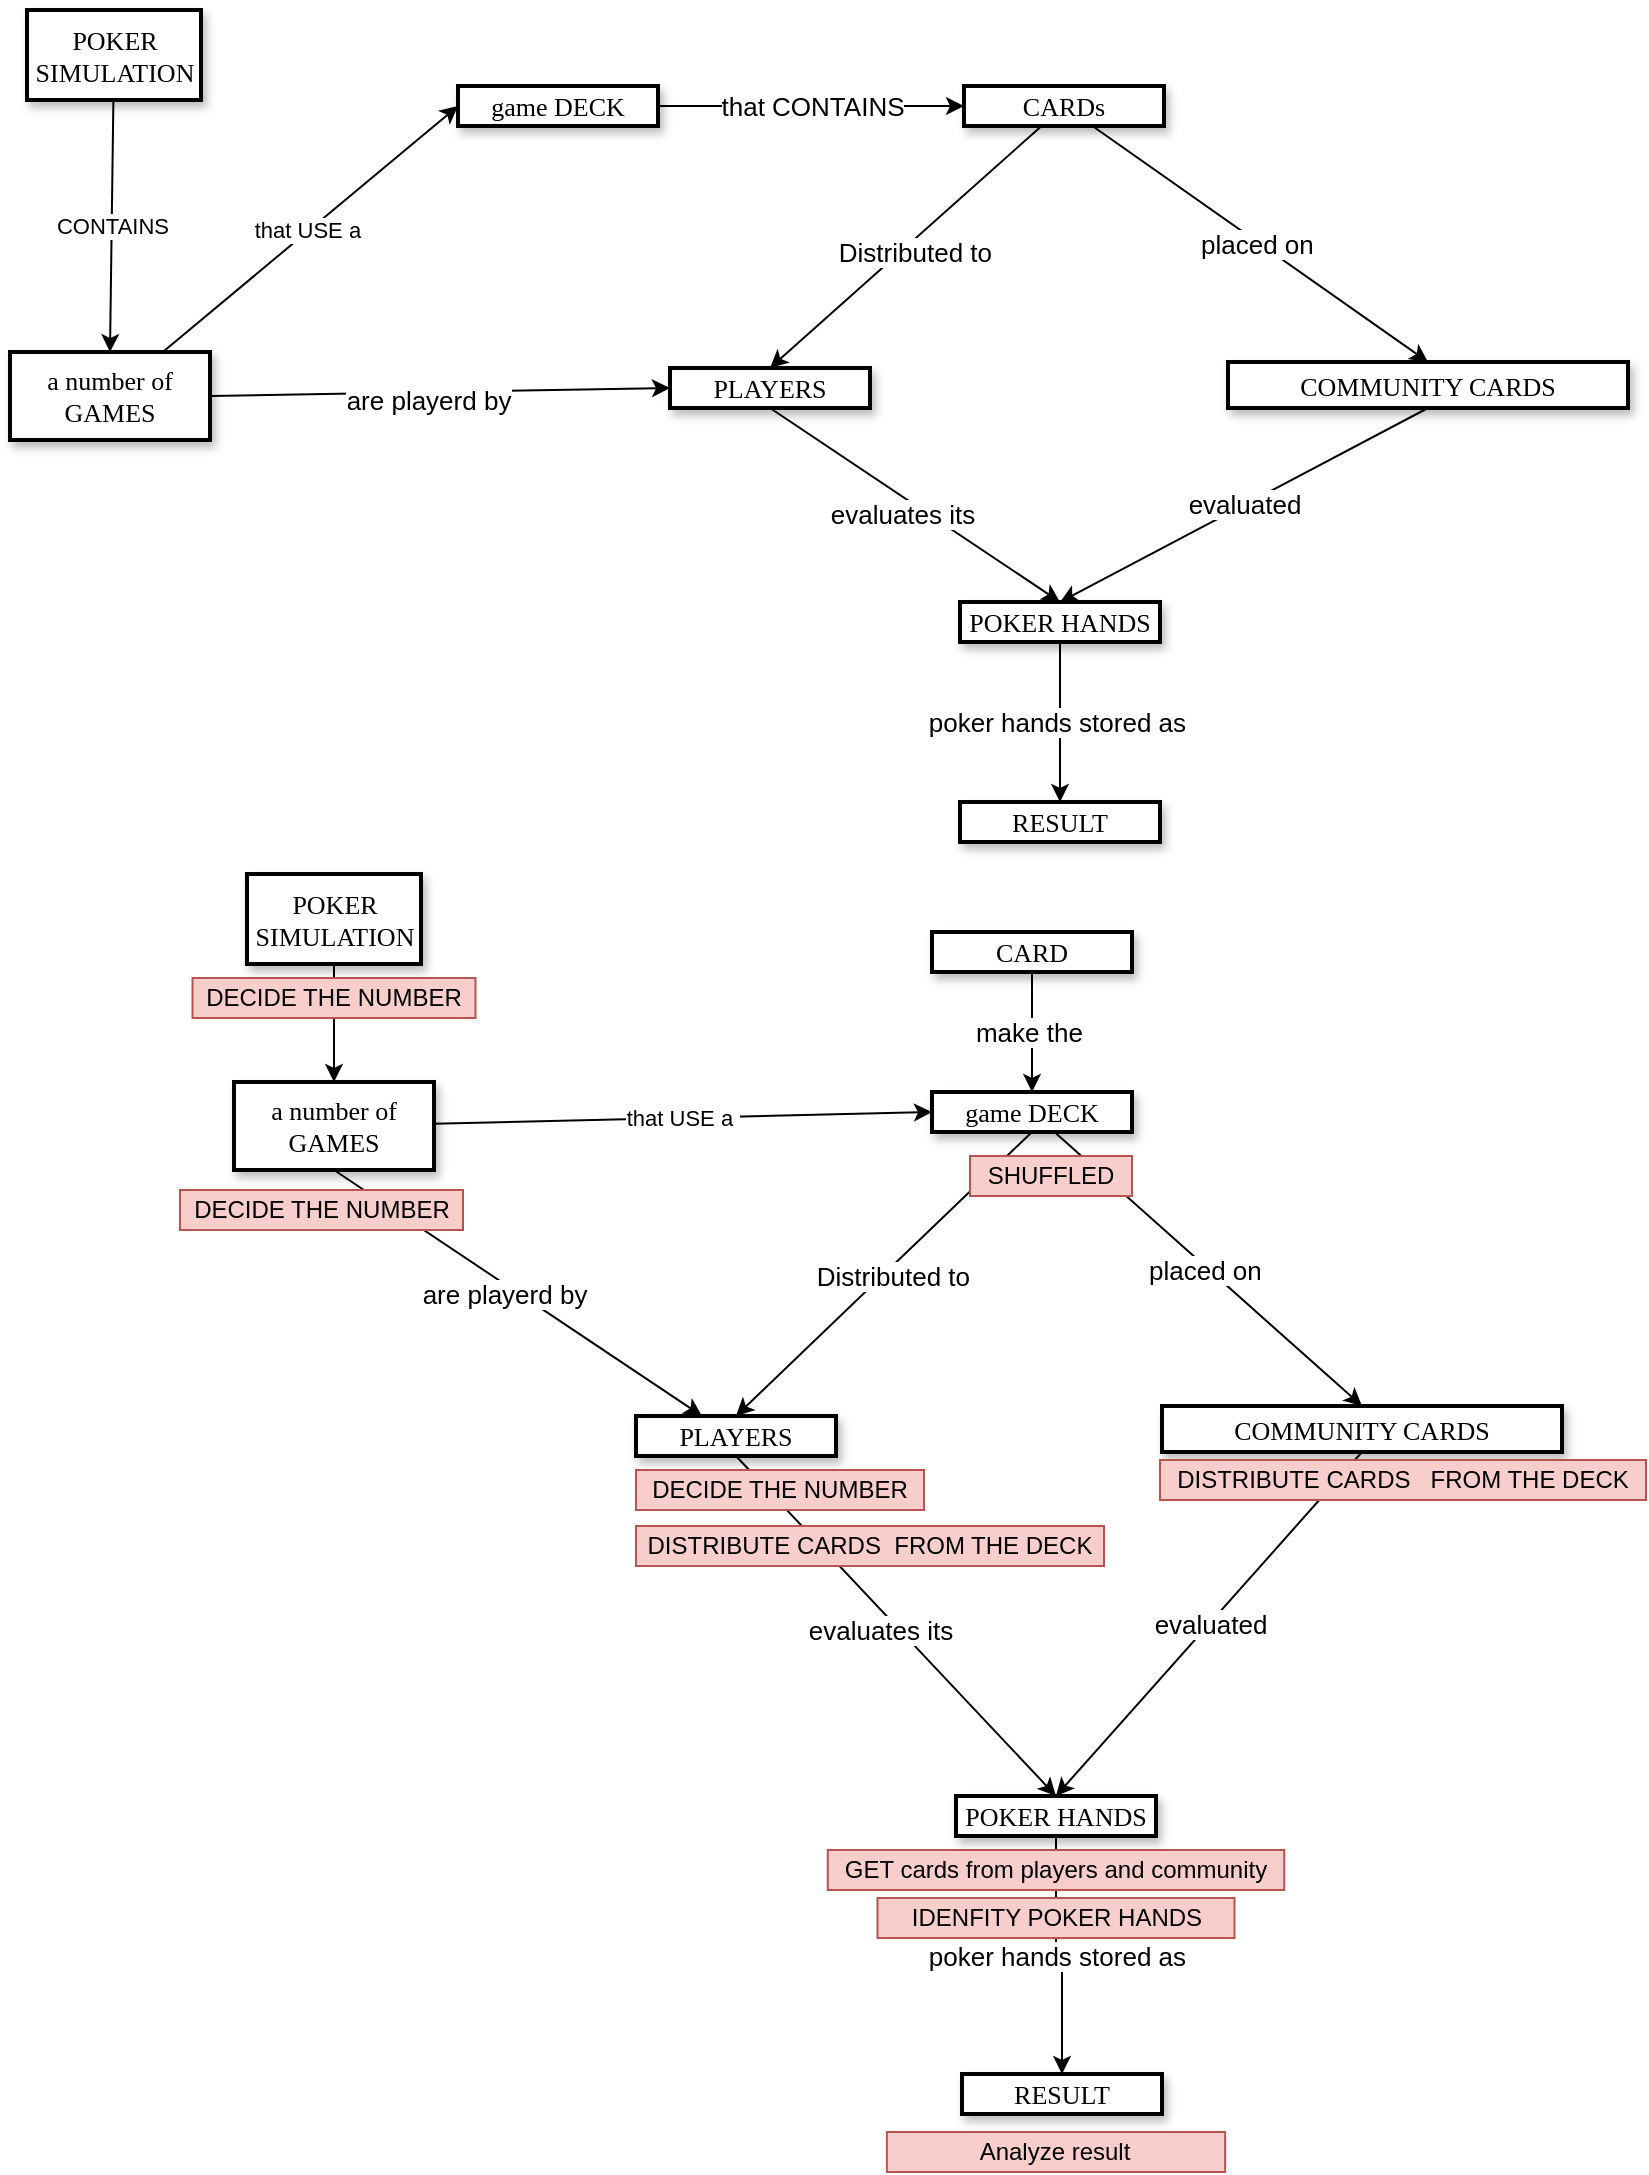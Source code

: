 <mxfile version="21.6.8" type="device" pages="2">
  <diagram name="Conceptual model" id="ad52d381-51e7-2e0d-a935-2d0ddd2fd229">
    <mxGraphModel dx="1533" dy="822" grid="0" gridSize="11" guides="1" tooltips="1" connect="1" arrows="1" fold="1" page="1" pageScale="1" pageWidth="1100" pageHeight="850" background="none" math="0" shadow="0">
      <root>
        <mxCell id="0" />
        <mxCell id="1" parent="0" />
        <mxCell id="utuKqwW4H-j0WVnQMO2c-35" style="rounded=0;orthogonalLoop=1;jettySize=auto;html=1;entryX=0.5;entryY=0;entryDx=0;entryDy=0;fontSize=13;" parent="1" source="2c924340bb9dbf6c-1" target="2c924340bb9dbf6c-8" edge="1">
          <mxGeometry relative="1" as="geometry">
            <mxPoint x="543" y="415" as="targetPoint" />
          </mxGeometry>
        </mxCell>
        <mxCell id="utuKqwW4H-j0WVnQMO2c-46" value="Distributed to&amp;nbsp;" style="edgeLabel;html=1;align=center;verticalAlign=middle;resizable=0;points=[];fontSize=13;" parent="utuKqwW4H-j0WVnQMO2c-35" vertex="1" connectable="0">
          <mxGeometry x="-0.033" y="5" relative="1" as="geometry">
            <mxPoint as="offset" />
          </mxGeometry>
        </mxCell>
        <mxCell id="utuKqwW4H-j0WVnQMO2c-36" value="placed on&amp;nbsp;" style="rounded=0;orthogonalLoop=1;jettySize=auto;html=1;entryX=0.5;entryY=0;entryDx=0;entryDy=0;fontSize=13;" parent="1" source="2c924340bb9dbf6c-1" target="2c924340bb9dbf6c-10" edge="1">
          <mxGeometry relative="1" as="geometry">
            <mxPoint x="815" y="395" as="targetPoint" />
          </mxGeometry>
        </mxCell>
        <mxCell id="2c924340bb9dbf6c-1" value="&lt;span style=&quot;font-size: 13px;&quot;&gt;CARDs&lt;/span&gt;" style="whiteSpace=wrap;html=1;rounded=1;shadow=1;comic=0;labelBackgroundColor=none;strokeWidth=2;fontFamily=Verdana;fontSize=13;align=center;arcSize=0;glass=0;" parent="1" vertex="1">
          <mxGeometry x="649" y="287" width="100" height="20" as="geometry" />
        </mxCell>
        <mxCell id="2c924340bb9dbf6c-8" value="&lt;span style=&quot;font-size: 13px;&quot;&gt;PLAYERS&lt;/span&gt;" style="whiteSpace=wrap;html=1;rounded=1;shadow=1;comic=0;labelBackgroundColor=none;strokeWidth=2;fontFamily=Verdana;fontSize=13;align=center;arcSize=0;glass=0;" parent="1" vertex="1">
          <mxGeometry x="502" y="428" width="100" height="20" as="geometry" />
        </mxCell>
        <mxCell id="utuKqwW4H-j0WVnQMO2c-42" value="evaluated" style="edgeStyle=none;rounded=0;orthogonalLoop=1;jettySize=auto;html=1;exitX=0.5;exitY=1;exitDx=0;exitDy=0;entryX=0.5;entryY=0;entryDx=0;entryDy=0;fontSize=13;" parent="1" source="2c924340bb9dbf6c-10" target="2c924340bb9dbf6c-55" edge="1">
          <mxGeometry relative="1" as="geometry" />
        </mxCell>
        <mxCell id="2c924340bb9dbf6c-10" value="&lt;span style=&quot;font-size: 13px;&quot;&gt;COMMUNITY CARDS&lt;/span&gt;" style="whiteSpace=wrap;html=1;rounded=1;shadow=1;comic=0;labelBackgroundColor=none;strokeWidth=2;fontFamily=Verdana;fontSize=13;align=center;arcSize=0;glass=0;" parent="1" vertex="1">
          <mxGeometry x="781" y="425" width="200" height="23" as="geometry" />
        </mxCell>
        <mxCell id="utuKqwW4H-j0WVnQMO2c-39" value="poker hands stored as&amp;nbsp;" style="edgeStyle=orthogonalEdgeStyle;rounded=0;orthogonalLoop=1;jettySize=auto;html=1;entryX=0.5;entryY=0;entryDx=0;entryDy=0;fontSize=13;" parent="1" source="2c924340bb9dbf6c-55" target="utuKqwW4H-j0WVnQMO2c-1" edge="1">
          <mxGeometry relative="1" as="geometry" />
        </mxCell>
        <mxCell id="2c924340bb9dbf6c-55" value="POKER HANDS" style="whiteSpace=wrap;html=1;rounded=1;shadow=1;comic=0;labelBackgroundColor=none;strokeWidth=2;fontFamily=Verdana;fontSize=13;align=center;arcSize=0;glass=0;" parent="1" vertex="1">
          <mxGeometry x="647" y="545" width="100" height="20" as="geometry" />
        </mxCell>
        <mxCell id="utuKqwW4H-j0WVnQMO2c-41" value="evaluates its" style="edgeStyle=none;rounded=0;orthogonalLoop=1;jettySize=auto;html=1;exitX=0.5;exitY=1;exitDx=0;exitDy=0;entryX=0.5;entryY=0;entryDx=0;entryDy=0;fontSize=13;" parent="1" source="2c924340bb9dbf6c-8" target="2c924340bb9dbf6c-55" edge="1">
          <mxGeometry x="-0.033" y="-7" relative="1" as="geometry">
            <mxPoint x="546" y="437" as="sourcePoint" />
            <mxPoint as="offset" />
          </mxGeometry>
        </mxCell>
        <mxCell id="utuKqwW4H-j0WVnQMO2c-1" value="&lt;span style=&quot;font-size: 13px;&quot;&gt;RESULT&lt;/span&gt;" style="whiteSpace=wrap;html=1;rounded=1;shadow=1;comic=0;labelBackgroundColor=none;strokeWidth=2;fontFamily=Verdana;fontSize=13;align=center;arcSize=0;glass=0;" parent="1" vertex="1">
          <mxGeometry x="647" y="645" width="100" height="20" as="geometry" />
        </mxCell>
        <mxCell id="utuKqwW4H-j0WVnQMO2c-24" style="rounded=0;orthogonalLoop=1;jettySize=auto;html=1;exitX=1;exitY=0.5;exitDx=0;exitDy=0;entryX=0;entryY=0.5;entryDx=0;entryDy=0;fontSize=13;" parent="1" source="utuKqwW4H-j0WVnQMO2c-57" target="2c924340bb9dbf6c-8" edge="1">
          <mxGeometry relative="1" as="geometry" />
        </mxCell>
        <mxCell id="utuKqwW4H-j0WVnQMO2c-25" value="&lt;font style=&quot;font-size: 13px;&quot;&gt;are playerd by&lt;/font&gt;" style="edgeLabel;html=1;align=center;verticalAlign=middle;resizable=0;points=[];fontSize=13;" parent="utuKqwW4H-j0WVnQMO2c-24" vertex="1" connectable="0">
          <mxGeometry x="-0.056" y="-4" relative="1" as="geometry">
            <mxPoint as="offset" />
          </mxGeometry>
        </mxCell>
        <mxCell id="utuKqwW4H-j0WVnQMO2c-58" value="CONTAINS" style="edgeStyle=none;rounded=0;orthogonalLoop=1;jettySize=auto;html=1;entryX=0.5;entryY=0;entryDx=0;entryDy=0;" parent="1" source="utuKqwW4H-j0WVnQMO2c-10" target="utuKqwW4H-j0WVnQMO2c-57" edge="1">
          <mxGeometry relative="1" as="geometry" />
        </mxCell>
        <mxCell id="utuKqwW4H-j0WVnQMO2c-10" value="POKER SIMULATION" style="whiteSpace=wrap;html=1;rounded=1;shadow=1;comic=0;labelBackgroundColor=none;strokeWidth=2;fontFamily=Verdana;fontSize=13;align=center;arcSize=0;glass=0;" parent="1" vertex="1">
          <mxGeometry x="180.5" y="249" width="87" height="45" as="geometry" />
        </mxCell>
        <mxCell id="utuKqwW4H-j0WVnQMO2c-29" value="that CONTAINS" style="edgeStyle=orthogonalEdgeStyle;rounded=0;orthogonalLoop=1;jettySize=auto;html=1;exitX=1;exitY=0.5;exitDx=0;exitDy=0;fontSize=13;" parent="1" source="utuKqwW4H-j0WVnQMO2c-11" target="2c924340bb9dbf6c-1" edge="1">
          <mxGeometry relative="1" as="geometry" />
        </mxCell>
        <mxCell id="utuKqwW4H-j0WVnQMO2c-11" value="&lt;span style=&quot;font-size: 13px;&quot;&gt;game DECK&lt;/span&gt;" style="whiteSpace=wrap;html=1;rounded=1;shadow=1;comic=0;labelBackgroundColor=none;strokeWidth=2;fontFamily=Verdana;fontSize=13;align=center;arcSize=0;glass=0;" parent="1" vertex="1">
          <mxGeometry x="396" y="287" width="100" height="20" as="geometry" />
        </mxCell>
        <mxCell id="utuKqwW4H-j0WVnQMO2c-30" style="edgeStyle=orthogonalEdgeStyle;rounded=0;orthogonalLoop=1;jettySize=auto;html=1;exitX=0.5;exitY=1;exitDx=0;exitDy=0;fontSize=13;" parent="1" source="2c924340bb9dbf6c-1" target="2c924340bb9dbf6c-1" edge="1">
          <mxGeometry relative="1" as="geometry" />
        </mxCell>
        <mxCell id="utuKqwW4H-j0WVnQMO2c-43" style="edgeStyle=none;rounded=0;orthogonalLoop=1;jettySize=auto;html=1;exitX=0.25;exitY=1;exitDx=0;exitDy=0;" parent="1" source="2c924340bb9dbf6c-55" target="2c924340bb9dbf6c-55" edge="1">
          <mxGeometry relative="1" as="geometry" />
        </mxCell>
        <mxCell id="utuKqwW4H-j0WVnQMO2c-59" value="that USE a&amp;nbsp;" style="edgeStyle=none;rounded=0;orthogonalLoop=1;jettySize=auto;html=1;entryX=0;entryY=0.5;entryDx=0;entryDy=0;" parent="1" source="utuKqwW4H-j0WVnQMO2c-57" target="utuKqwW4H-j0WVnQMO2c-11" edge="1">
          <mxGeometry relative="1" as="geometry" />
        </mxCell>
        <mxCell id="utuKqwW4H-j0WVnQMO2c-57" value="&lt;span style=&quot;font-size: 13px;&quot;&gt;a number of GAMES&lt;/span&gt;" style="whiteSpace=wrap;html=1;rounded=1;shadow=1;comic=0;labelBackgroundColor=none;strokeWidth=2;fontFamily=Verdana;fontSize=13;align=center;arcSize=0;glass=0;" parent="1" vertex="1">
          <mxGeometry x="172" y="420" width="100" height="44" as="geometry" />
        </mxCell>
        <mxCell id="utuKqwW4H-j0WVnQMO2c-61" style="rounded=0;orthogonalLoop=1;jettySize=auto;html=1;entryX=0.5;entryY=0;entryDx=0;entryDy=0;fontSize=13;exitX=0.5;exitY=1;exitDx=0;exitDy=0;" parent="1" source="utuKqwW4H-j0WVnQMO2c-77" target="utuKqwW4H-j0WVnQMO2c-65" edge="1">
          <mxGeometry relative="1" as="geometry">
            <mxPoint x="510" y="937" as="targetPoint" />
            <mxPoint x="656.15" y="829" as="sourcePoint" />
          </mxGeometry>
        </mxCell>
        <mxCell id="utuKqwW4H-j0WVnQMO2c-62" value="Distributed to&amp;nbsp;" style="edgeLabel;html=1;align=center;verticalAlign=middle;resizable=0;points=[];fontSize=13;" parent="utuKqwW4H-j0WVnQMO2c-61" vertex="1" connectable="0">
          <mxGeometry x="-0.033" y="5" relative="1" as="geometry">
            <mxPoint as="offset" />
          </mxGeometry>
        </mxCell>
        <mxCell id="utuKqwW4H-j0WVnQMO2c-63" value="placed on&amp;nbsp;" style="rounded=0;orthogonalLoop=1;jettySize=auto;html=1;entryX=0.5;entryY=0;entryDx=0;entryDy=0;fontSize=13;" parent="1" source="utuKqwW4H-j0WVnQMO2c-77" target="utuKqwW4H-j0WVnQMO2c-67" edge="1">
          <mxGeometry relative="1" as="geometry">
            <mxPoint x="782" y="917" as="targetPoint" />
            <mxPoint x="680.219" y="829" as="sourcePoint" />
          </mxGeometry>
        </mxCell>
        <mxCell id="utuKqwW4H-j0WVnQMO2c-65" value="&lt;span style=&quot;font-size: 13px;&quot;&gt;PLAYERS&lt;/span&gt;" style="whiteSpace=wrap;html=1;rounded=1;shadow=1;comic=0;labelBackgroundColor=none;strokeWidth=2;fontFamily=Verdana;fontSize=13;align=center;arcSize=0;glass=0;" parent="1" vertex="1">
          <mxGeometry x="485" y="952" width="100" height="20" as="geometry" />
        </mxCell>
        <mxCell id="utuKqwW4H-j0WVnQMO2c-66" value="evaluated" style="edgeStyle=none;rounded=0;orthogonalLoop=1;jettySize=auto;html=1;exitX=0.5;exitY=1;exitDx=0;exitDy=0;entryX=0.5;entryY=0;entryDx=0;entryDy=0;fontSize=13;" parent="1" source="utuKqwW4H-j0WVnQMO2c-67" target="utuKqwW4H-j0WVnQMO2c-69" edge="1">
          <mxGeometry relative="1" as="geometry" />
        </mxCell>
        <mxCell id="utuKqwW4H-j0WVnQMO2c-67" value="&lt;span style=&quot;font-size: 13px;&quot;&gt;COMMUNITY CARDS&lt;/span&gt;" style="whiteSpace=wrap;html=1;rounded=1;shadow=1;comic=0;labelBackgroundColor=none;strokeWidth=2;fontFamily=Verdana;fontSize=13;align=center;arcSize=0;glass=0;" parent="1" vertex="1">
          <mxGeometry x="748" y="947" width="200" height="23" as="geometry" />
        </mxCell>
        <mxCell id="utuKqwW4H-j0WVnQMO2c-68" value="poker hands stored as&amp;nbsp;" style="edgeStyle=orthogonalEdgeStyle;rounded=0;orthogonalLoop=1;jettySize=auto;html=1;entryX=0.5;entryY=0;entryDx=0;entryDy=0;fontSize=13;" parent="1" source="utuKqwW4H-j0WVnQMO2c-69" target="utuKqwW4H-j0WVnQMO2c-71" edge="1">
          <mxGeometry relative="1" as="geometry" />
        </mxCell>
        <mxCell id="utuKqwW4H-j0WVnQMO2c-69" value="POKER HANDS" style="whiteSpace=wrap;html=1;rounded=1;shadow=1;comic=0;labelBackgroundColor=none;strokeWidth=2;fontFamily=Verdana;fontSize=13;align=center;arcSize=0;glass=0;" parent="1" vertex="1">
          <mxGeometry x="645" y="1142" width="100" height="20" as="geometry" />
        </mxCell>
        <mxCell id="utuKqwW4H-j0WVnQMO2c-70" value="evaluates its" style="edgeStyle=none;rounded=0;orthogonalLoop=1;jettySize=auto;html=1;exitX=0.5;exitY=1;exitDx=0;exitDy=0;entryX=0.5;entryY=0;entryDx=0;entryDy=0;fontSize=13;" parent="1" source="utuKqwW4H-j0WVnQMO2c-65" target="utuKqwW4H-j0WVnQMO2c-69" edge="1">
          <mxGeometry x="-0.033" y="-7" relative="1" as="geometry">
            <mxPoint x="513" y="959" as="sourcePoint" />
            <mxPoint as="offset" />
          </mxGeometry>
        </mxCell>
        <mxCell id="utuKqwW4H-j0WVnQMO2c-71" value="&lt;span style=&quot;font-size: 13px;&quot;&gt;RESULT&lt;/span&gt;" style="whiteSpace=wrap;html=1;rounded=1;shadow=1;comic=0;labelBackgroundColor=none;strokeWidth=2;fontFamily=Verdana;fontSize=13;align=center;arcSize=0;glass=0;" parent="1" vertex="1">
          <mxGeometry x="648" y="1281" width="100" height="20" as="geometry" />
        </mxCell>
        <mxCell id="utuKqwW4H-j0WVnQMO2c-72" style="rounded=0;orthogonalLoop=1;jettySize=auto;html=1;exitX=0.5;exitY=1;exitDx=0;exitDy=0;entryX=0.33;entryY=0;entryDx=0;entryDy=0;fontSize=13;entryPerimeter=0;" parent="1" source="utuKqwW4H-j0WVnQMO2c-81" target="utuKqwW4H-j0WVnQMO2c-65" edge="1">
          <mxGeometry relative="1" as="geometry" />
        </mxCell>
        <mxCell id="utuKqwW4H-j0WVnQMO2c-73" value="&lt;font style=&quot;font-size: 13px;&quot;&gt;are playerd by&lt;/font&gt;" style="edgeLabel;html=1;align=center;verticalAlign=middle;resizable=0;points=[];fontSize=13;" parent="utuKqwW4H-j0WVnQMO2c-72" vertex="1" connectable="0">
          <mxGeometry x="-0.056" y="-4" relative="1" as="geometry">
            <mxPoint as="offset" />
          </mxGeometry>
        </mxCell>
        <mxCell id="utuKqwW4H-j0WVnQMO2c-82" style="edgeStyle=none;rounded=0;orthogonalLoop=1;jettySize=auto;html=1;entryX=0.5;entryY=0;entryDx=0;entryDy=0;" parent="1" source="utuKqwW4H-j0WVnQMO2c-75" target="utuKqwW4H-j0WVnQMO2c-81" edge="1">
          <mxGeometry relative="1" as="geometry" />
        </mxCell>
        <mxCell id="utuKqwW4H-j0WVnQMO2c-75" value="POKER SIMULATION" style="whiteSpace=wrap;html=1;rounded=1;shadow=1;comic=0;labelBackgroundColor=none;strokeWidth=2;fontFamily=Verdana;fontSize=13;align=center;arcSize=0;glass=0;" parent="1" vertex="1">
          <mxGeometry x="290.5" y="681" width="87" height="45" as="geometry" />
        </mxCell>
        <mxCell id="utuKqwW4H-j0WVnQMO2c-77" value="&lt;span style=&quot;font-size: 13px;&quot;&gt;game DECK&lt;/span&gt;" style="whiteSpace=wrap;html=1;rounded=1;shadow=1;comic=0;labelBackgroundColor=none;strokeWidth=2;fontFamily=Verdana;fontSize=13;align=center;arcSize=0;glass=0;" parent="1" vertex="1">
          <mxGeometry x="633" y="790" width="100" height="20" as="geometry" />
        </mxCell>
        <mxCell id="utuKqwW4H-j0WVnQMO2c-78" style="edgeStyle=orthogonalEdgeStyle;rounded=0;orthogonalLoop=1;jettySize=auto;html=1;exitX=0.5;exitY=1;exitDx=0;exitDy=0;fontSize=13;" parent="1" edge="1">
          <mxGeometry relative="1" as="geometry">
            <mxPoint x="666" y="829" as="sourcePoint" />
            <mxPoint x="666" y="829" as="targetPoint" />
          </mxGeometry>
        </mxCell>
        <mxCell id="utuKqwW4H-j0WVnQMO2c-79" style="edgeStyle=none;rounded=0;orthogonalLoop=1;jettySize=auto;html=1;exitX=0.25;exitY=1;exitDx=0;exitDy=0;" parent="1" source="utuKqwW4H-j0WVnQMO2c-69" target="utuKqwW4H-j0WVnQMO2c-69" edge="1">
          <mxGeometry relative="1" as="geometry" />
        </mxCell>
        <mxCell id="utuKqwW4H-j0WVnQMO2c-80" value="that USE a&amp;nbsp;" style="edgeStyle=none;rounded=0;orthogonalLoop=1;jettySize=auto;html=1;entryX=0;entryY=0.5;entryDx=0;entryDy=0;" parent="1" source="utuKqwW4H-j0WVnQMO2c-81" target="utuKqwW4H-j0WVnQMO2c-77" edge="1">
          <mxGeometry relative="1" as="geometry" />
        </mxCell>
        <mxCell id="utuKqwW4H-j0WVnQMO2c-81" value="&lt;span style=&quot;font-size: 13px;&quot;&gt;a number of GAMES&lt;/span&gt;" style="whiteSpace=wrap;html=1;rounded=1;shadow=1;comic=0;labelBackgroundColor=none;strokeWidth=2;fontFamily=Verdana;fontSize=13;align=center;arcSize=0;glass=0;" parent="1" vertex="1">
          <mxGeometry x="284" y="785" width="100" height="44" as="geometry" />
        </mxCell>
        <mxCell id="g-aZOGDnZNbNtq6MFTvY-3" value="SHUFFLED" style="text;strokeColor=#b85450;align=center;fillColor=#f8cecc;html=1;verticalAlign=middle;whiteSpace=wrap;rounded=0;" parent="1" vertex="1">
          <mxGeometry x="652" y="822" width="81" height="20" as="geometry" />
        </mxCell>
        <mxCell id="g-aZOGDnZNbNtq6MFTvY-4" value="DECIDE THE NUMBER" style="text;strokeColor=#b85450;align=center;fillColor=#f8cecc;html=1;verticalAlign=middle;whiteSpace=wrap;rounded=0;" parent="1" vertex="1">
          <mxGeometry x="257" y="839" width="141.5" height="20" as="geometry" />
        </mxCell>
        <mxCell id="g-aZOGDnZNbNtq6MFTvY-5" value="DECIDE THE NUMBER" style="text;strokeColor=#b85450;align=center;fillColor=#f8cecc;html=1;verticalAlign=middle;whiteSpace=wrap;rounded=0;" parent="1" vertex="1">
          <mxGeometry x="485" y="979" width="144" height="20" as="geometry" />
        </mxCell>
        <mxCell id="g-aZOGDnZNbNtq6MFTvY-7" value="DISTRIBUTE CARDS&amp;nbsp; &amp;nbsp;FROM THE DECK" style="text;strokeColor=#b85450;align=center;fillColor=#f8cecc;html=1;verticalAlign=middle;whiteSpace=wrap;rounded=0;" parent="1" vertex="1">
          <mxGeometry x="747" y="974" width="243" height="20" as="geometry" />
        </mxCell>
        <mxCell id="g-aZOGDnZNbNtq6MFTvY-8" value="DISTRIBUTE CARDS&amp;nbsp; FROM THE DECK" style="text;strokeColor=#b85450;align=center;fillColor=#f8cecc;html=1;verticalAlign=middle;whiteSpace=wrap;rounded=0;" parent="1" vertex="1">
          <mxGeometry x="485" y="1007" width="234" height="20" as="geometry" />
        </mxCell>
        <mxCell id="g-aZOGDnZNbNtq6MFTvY-10" value="GET cards from players and community" style="text;strokeColor=#b85450;align=center;fillColor=#f8cecc;html=1;verticalAlign=middle;whiteSpace=wrap;rounded=0;" parent="1" vertex="1">
          <mxGeometry x="580.88" y="1169" width="228.25" height="20" as="geometry" />
        </mxCell>
        <mxCell id="A00mt_61kND51TzCP8I4-1" value="DECIDE THE NUMBER" style="text;strokeColor=#b85450;align=center;fillColor=#f8cecc;html=1;verticalAlign=middle;whiteSpace=wrap;rounded=0;" parent="1" vertex="1">
          <mxGeometry x="263.25" y="733" width="141.5" height="20" as="geometry" />
        </mxCell>
        <mxCell id="A00mt_61kND51TzCP8I4-2" value="IDENFITY POKER HANDS" style="text;strokeColor=#b85450;align=center;fillColor=#f8cecc;html=1;verticalAlign=middle;whiteSpace=wrap;rounded=0;" parent="1" vertex="1">
          <mxGeometry x="605.75" y="1193" width="178.5" height="20" as="geometry" />
        </mxCell>
        <mxCell id="A00mt_61kND51TzCP8I4-3" value="Analyze result" style="text;strokeColor=#b85450;align=center;fillColor=#f8cecc;html=1;verticalAlign=middle;whiteSpace=wrap;rounded=0;" parent="1" vertex="1">
          <mxGeometry x="610.44" y="1310" width="169.13" height="20" as="geometry" />
        </mxCell>
        <mxCell id="ckh5vBKRTqWVmIuhqNCd-2" value="make the&amp;nbsp;" style="edgeStyle=none;rounded=0;orthogonalLoop=1;jettySize=auto;html=1;entryX=0.5;entryY=0;entryDx=0;entryDy=0;fontSize=13;" parent="1" source="ckh5vBKRTqWVmIuhqNCd-1" target="utuKqwW4H-j0WVnQMO2c-77" edge="1">
          <mxGeometry relative="1" as="geometry" />
        </mxCell>
        <mxCell id="ckh5vBKRTqWVmIuhqNCd-1" value="CARD" style="whiteSpace=wrap;html=1;rounded=1;shadow=1;comic=0;labelBackgroundColor=none;strokeWidth=2;fontFamily=Verdana;fontSize=13;align=center;arcSize=0;glass=0;" parent="1" vertex="1">
          <mxGeometry x="633" y="710" width="100" height="20" as="geometry" />
        </mxCell>
      </root>
    </mxGraphModel>
  </diagram>
  <diagram id="52hFtlGzverznlN2hFXt" name="Class diagram">
    <mxGraphModel dx="1278" dy="685" grid="0" gridSize="11" guides="1" tooltips="1" connect="1" arrows="1" fold="1" page="1" pageScale="1" pageWidth="850" pageHeight="1100" math="0" shadow="0">
      <root>
        <mxCell id="0" />
        <mxCell id="1" parent="0" />
        <mxCell id="FOBzAjmEPrBH2Fr1Uo05-5" value="pokerSimulation" style="swimlane;fontStyle=1;align=center;verticalAlign=top;childLayout=stackLayout;horizontal=1;startSize=26;horizontalStack=0;resizeParent=1;resizeParentMax=0;resizeLast=0;collapsible=1;marginBottom=0;whiteSpace=wrap;html=1;" parent="1" vertex="1">
          <mxGeometry x="41" y="37" width="236" height="156" as="geometry" />
        </mxCell>
        <mxCell id="FOBzAjmEPrBH2Fr1Uo05-6" value="- numberOfSimulations:&lt;font color=&quot;#007fff&quot;&gt; integer&lt;/font&gt;" style="text;align=left;verticalAlign=top;spacingLeft=4;spacingRight=4;overflow=hidden;rotatable=0;points=[[0,0.5],[1,0.5]];portConstraint=eastwest;whiteSpace=wrap;html=1;strokeColor=#FF3333;" parent="FOBzAjmEPrBH2Fr1Uo05-5" vertex="1">
          <mxGeometry y="26" width="236" height="48" as="geometry" />
        </mxCell>
        <mxCell id="FOBzAjmEPrBH2Fr1Uo05-7" value="" style="line;strokeWidth=1;fillColor=none;align=left;verticalAlign=middle;spacingTop=-1;spacingLeft=3;spacingRight=3;rotatable=0;labelPosition=right;points=[];portConstraint=eastwest;strokeColor=inherit;" parent="FOBzAjmEPrBH2Fr1Uo05-5" vertex="1">
          <mxGeometry y="74" width="236" height="8" as="geometry" />
        </mxCell>
        <mxCell id="FOBzAjmEPrBH2Fr1Uo05-8" value="+ getNumberOfSimulations():&amp;nbsp;&lt;font style=&quot;border-color: var(--border-color);&quot;&gt;&lt;font color=&quot;#007fff&quot;&gt;integer&lt;/font&gt;&lt;br&gt;-&amp;nbsp;setNumberOfSimulations(&lt;font color=&quot;#007fff&quot;&gt;integer&lt;/font&gt;):&lt;/font&gt;&lt;font style=&quot;border-color: var(--border-color);&quot; color=&quot;#007fff&quot;&gt;&amp;nbsp;&lt;font style=&quot;border-color: var(--border-color);&quot; color=&quot;#007fff&quot;&gt;integer&lt;/font&gt;&lt;br&gt;&lt;/font&gt;" style="text;strokeColor=none;fillColor=none;align=left;verticalAlign=top;spacingLeft=4;spacingRight=4;overflow=hidden;rotatable=0;points=[[0,0.5],[1,0.5]];portConstraint=eastwest;whiteSpace=wrap;html=1;" parent="FOBzAjmEPrBH2Fr1Uo05-5" vertex="1">
          <mxGeometry y="82" width="236" height="74" as="geometry" />
        </mxCell>
        <mxCell id="sqhkwzgt_UCj7_LS0Ei3-1" value="pokerGame" style="swimlane;fontStyle=1;align=center;verticalAlign=top;childLayout=stackLayout;horizontal=1;startSize=26;horizontalStack=0;resizeParent=1;resizeParentMax=0;resizeLast=0;collapsible=1;marginBottom=0;whiteSpace=wrap;html=1;" parent="1" vertex="1">
          <mxGeometry x="292" y="37" width="225" height="191" as="geometry" />
        </mxCell>
        <mxCell id="sqhkwzgt_UCj7_LS0Ei3-2" value="- numberOfGames: &lt;font color=&quot;#007fff&quot;&gt;integer&lt;/font&gt;" style="text;strokeColor=none;fillColor=none;align=left;verticalAlign=top;spacingLeft=4;spacingRight=4;overflow=hidden;rotatable=0;points=[[0,0.5],[1,0.5]];portConstraint=eastwest;whiteSpace=wrap;html=1;" parent="sqhkwzgt_UCj7_LS0Ei3-1" vertex="1">
          <mxGeometry y="26" width="225" height="78" as="geometry" />
        </mxCell>
        <mxCell id="sqhkwzgt_UCj7_LS0Ei3-3" value="" style="line;strokeWidth=1;fillColor=none;align=left;verticalAlign=middle;spacingTop=-1;spacingLeft=3;spacingRight=3;rotatable=0;labelPosition=right;points=[];portConstraint=eastwest;strokeColor=inherit;" parent="sqhkwzgt_UCj7_LS0Ei3-1" vertex="1">
          <mxGeometry y="104" width="225" height="8" as="geometry" />
        </mxCell>
        <mxCell id="sqhkwzgt_UCj7_LS0Ei3-4" value="+ getNumberOfGames(): &lt;font color=&quot;#007fff&quot;&gt;integer&lt;br&gt;&lt;/font&gt;- setNumberOfGames(&lt;font color=&quot;#007fff&quot;&gt;integer&lt;/font&gt;):&amp;nbsp;&lt;font style=&quot;border-color: var(--border-color);&quot; color=&quot;#007fff&quot;&gt;integer&lt;/font&gt;&lt;font color=&quot;#007fff&quot;&gt;&lt;br&gt;&lt;/font&gt;" style="text;strokeColor=none;fillColor=none;align=left;verticalAlign=top;spacingLeft=4;spacingRight=4;overflow=hidden;rotatable=0;points=[[0,0.5],[1,0.5]];portConstraint=eastwest;whiteSpace=wrap;html=1;" parent="sqhkwzgt_UCj7_LS0Ei3-1" vertex="1">
          <mxGeometry y="112" width="225" height="79" as="geometry" />
        </mxCell>
        <mxCell id="vmzZ0coTGEA_nQG-nDAW-1" value="gameDeck" style="swimlane;fontStyle=1;align=center;verticalAlign=top;childLayout=stackLayout;horizontal=1;startSize=26;horizontalStack=0;resizeParent=1;resizeParentMax=0;resizeLast=0;collapsible=1;marginBottom=0;whiteSpace=wrap;html=1;" parent="1" vertex="1">
          <mxGeometry x="544" y="37" width="160" height="186" as="geometry" />
        </mxCell>
        <mxCell id="vmzZ0coTGEA_nQG-nDAW-2" value="- deckCards: &lt;font color=&quot;#007fff&quot;&gt;list&lt;/font&gt;" style="text;strokeColor=none;fillColor=none;align=left;verticalAlign=top;spacingLeft=4;spacingRight=4;overflow=hidden;rotatable=0;points=[[0,0.5],[1,0.5]];portConstraint=eastwest;whiteSpace=wrap;html=1;" parent="vmzZ0coTGEA_nQG-nDAW-1" vertex="1">
          <mxGeometry y="26" width="160" height="78" as="geometry" />
        </mxCell>
        <mxCell id="vmzZ0coTGEA_nQG-nDAW-3" value="" style="line;strokeWidth=1;fillColor=none;align=left;verticalAlign=middle;spacingTop=-1;spacingLeft=3;spacingRight=3;rotatable=0;labelPosition=right;points=[];portConstraint=eastwest;strokeColor=inherit;" parent="vmzZ0coTGEA_nQG-nDAW-1" vertex="1">
          <mxGeometry y="104" width="160" height="8" as="geometry" />
        </mxCell>
        <mxCell id="vmzZ0coTGEA_nQG-nDAW-4" value="+ shuffleDeck(): &lt;font color=&quot;#007fff&quot;&gt;list&lt;br&gt;&lt;/font&gt;+ getDeck():&amp;nbsp;&lt;font style=&quot;border-color: var(--border-color);&quot; color=&quot;#007fff&quot;&gt;list&lt;/font&gt;&lt;font color=&quot;#007fff&quot;&gt;&lt;br&gt;&lt;/font&gt;" style="text;strokeColor=none;fillColor=none;align=left;verticalAlign=top;spacingLeft=4;spacingRight=4;overflow=hidden;rotatable=0;points=[[0,0.5],[1,0.5]];portConstraint=eastwest;whiteSpace=wrap;html=1;" parent="vmzZ0coTGEA_nQG-nDAW-1" vertex="1">
          <mxGeometry y="112" width="160" height="74" as="geometry" />
        </mxCell>
        <mxCell id="usIniHeBeBjCYDTsLyiO-1" value="player" style="swimlane;fontStyle=1;align=center;verticalAlign=top;childLayout=stackLayout;horizontal=1;startSize=26;horizontalStack=0;resizeParent=1;resizeParentMax=0;resizeLast=0;collapsible=1;marginBottom=0;whiteSpace=wrap;html=1;" parent="1" vertex="1">
          <mxGeometry x="452" y="263" width="208" height="183" as="geometry" />
        </mxCell>
        <mxCell id="usIniHeBeBjCYDTsLyiO-2" value="- numberOfPlayers: &lt;font color=&quot;#007fff&quot;&gt;integer&lt;br&gt;&lt;/font&gt;- playerCards: &lt;font color=&quot;#007fff&quot;&gt;list&lt;br&gt;&lt;/font&gt;" style="text;strokeColor=none;fillColor=none;align=left;verticalAlign=top;spacingLeft=4;spacingRight=4;overflow=hidden;rotatable=0;points=[[0,0.5],[1,0.5]];portConstraint=eastwest;whiteSpace=wrap;html=1;" parent="usIniHeBeBjCYDTsLyiO-1" vertex="1">
          <mxGeometry y="26" width="208" height="77" as="geometry" />
        </mxCell>
        <mxCell id="usIniHeBeBjCYDTsLyiO-3" value="" style="line;strokeWidth=1;fillColor=none;align=left;verticalAlign=middle;spacingTop=-1;spacingLeft=3;spacingRight=3;rotatable=0;labelPosition=right;points=[];portConstraint=eastwest;strokeColor=inherit;" parent="usIniHeBeBjCYDTsLyiO-1" vertex="1">
          <mxGeometry y="103" width="208" height="8" as="geometry" />
        </mxCell>
        <mxCell id="usIniHeBeBjCYDTsLyiO-4" value="- setPlayersNumebr(&lt;font color=&quot;#007fff&quot;&gt;integer&lt;/font&gt;):&amp;nbsp;&lt;font style=&quot;border-color: var(--border-color);&quot;&gt;&lt;font color=&quot;#007fff&quot;&gt;integer&lt;/font&gt;&lt;br&gt;&lt;/font&gt;+ getCard():&amp;nbsp;&lt;font color=&quot;#007fff&quot;&gt;list&lt;/font&gt;" style="text;strokeColor=none;fillColor=none;align=left;verticalAlign=top;spacingLeft=4;spacingRight=4;overflow=hidden;rotatable=0;points=[[0,0.5],[1,0.5]];portConstraint=eastwest;whiteSpace=wrap;html=1;" parent="usIniHeBeBjCYDTsLyiO-1" vertex="1">
          <mxGeometry y="111" width="208" height="72" as="geometry" />
        </mxCell>
        <mxCell id="cUmSl-xjBUzERQwqiFAO-1" value="communityCard" style="swimlane;fontStyle=1;align=center;verticalAlign=top;childLayout=stackLayout;horizontal=1;startSize=26;horizontalStack=0;resizeParent=1;resizeParentMax=0;resizeLast=0;collapsible=1;marginBottom=0;whiteSpace=wrap;html=1;" parent="1" vertex="1">
          <mxGeometry x="185" y="263" width="242" height="186" as="geometry" />
        </mxCell>
        <mxCell id="cUmSl-xjBUzERQwqiFAO-2" value="- communityCards:&amp;nbsp;&lt;font style=&quot;border-color: var(--border-color);&quot; color=&quot;#007fff&quot;&gt;list&lt;br style=&quot;border-color: var(--border-color);&quot;&gt;&lt;/font&gt;&lt;font color=&quot;#007fff&quot;&gt;&lt;br&gt;&lt;/font&gt;" style="text;strokeColor=none;fillColor=none;align=left;verticalAlign=top;spacingLeft=4;spacingRight=4;overflow=hidden;rotatable=0;points=[[0,0.5],[1,0.5]];portConstraint=eastwest;whiteSpace=wrap;html=1;" parent="cUmSl-xjBUzERQwqiFAO-1" vertex="1">
          <mxGeometry y="26" width="242" height="78" as="geometry" />
        </mxCell>
        <mxCell id="cUmSl-xjBUzERQwqiFAO-3" value="" style="line;strokeWidth=1;fillColor=none;align=left;verticalAlign=middle;spacingTop=-1;spacingLeft=3;spacingRight=3;rotatable=0;labelPosition=right;points=[];portConstraint=eastwest;strokeColor=inherit;" parent="cUmSl-xjBUzERQwqiFAO-1" vertex="1">
          <mxGeometry y="104" width="242" height="8" as="geometry" />
        </mxCell>
        <mxCell id="cUmSl-xjBUzERQwqiFAO-4" value="+ getCard():&amp;nbsp;&lt;font style=&quot;border-color: var(--border-color);&quot; color=&quot;#007fff&quot;&gt;list&lt;/font&gt;" style="text;strokeColor=none;fillColor=none;align=left;verticalAlign=top;spacingLeft=4;spacingRight=4;overflow=hidden;rotatable=0;points=[[0,0.5],[1,0.5]];portConstraint=eastwest;whiteSpace=wrap;html=1;" parent="cUmSl-xjBUzERQwqiFAO-1" vertex="1">
          <mxGeometry y="112" width="242" height="74" as="geometry" />
        </mxCell>
        <mxCell id="cUmSl-xjBUzERQwqiFAO-6" value="pokerHand" style="swimlane;fontStyle=1;align=center;verticalAlign=top;childLayout=stackLayout;horizontal=1;startSize=26;horizontalStack=0;resizeParent=1;resizeParentMax=0;resizeLast=0;collapsible=1;marginBottom=0;whiteSpace=wrap;html=1;" parent="1" vertex="1">
          <mxGeometry x="370" y="474" width="160" height="284" as="geometry" />
        </mxCell>
        <mxCell id="cUmSl-xjBUzERQwqiFAO-7" value="&lt;font color=&quot;#007fff&quot;&gt;&lt;br&gt;&lt;/font&gt;" style="text;strokeColor=none;fillColor=none;align=left;verticalAlign=top;spacingLeft=4;spacingRight=4;overflow=hidden;rotatable=0;points=[[0,0.5],[1,0.5]];portConstraint=eastwest;whiteSpace=wrap;html=1;" parent="cUmSl-xjBUzERQwqiFAO-6" vertex="1">
          <mxGeometry y="26" width="160" height="78" as="geometry" />
        </mxCell>
        <mxCell id="cUmSl-xjBUzERQwqiFAO-8" value="" style="line;strokeWidth=1;fillColor=none;align=left;verticalAlign=middle;spacingTop=-1;spacingLeft=3;spacingRight=3;rotatable=0;labelPosition=right;points=[];portConstraint=eastwest;strokeColor=inherit;" parent="cUmSl-xjBUzERQwqiFAO-6" vertex="1">
          <mxGeometry y="104" width="160" height="8" as="geometry" />
        </mxCell>
        <mxCell id="cUmSl-xjBUzERQwqiFAO-9" value="+pair(&lt;font color=&quot;#007fff&quot;&gt;list&lt;/font&gt;): &lt;font color=&quot;#007fff&quot;&gt;Boolean&lt;br&gt;&lt;/font&gt;+twoPair(&lt;font style=&quot;border-color: var(--border-color);&quot; color=&quot;#007fff&quot;&gt;list&lt;/font&gt;):&amp;nbsp;&lt;font style=&quot;border-color: var(--border-color);&quot; color=&quot;#007fff&quot;&gt;Boolean&lt;br&gt;&lt;/font&gt;+three(&lt;font style=&quot;border-color: var(--border-color);&quot; color=&quot;#007fff&quot;&gt;list&lt;/font&gt;):&amp;nbsp;&lt;font style=&quot;border-color: var(--border-color);&quot; color=&quot;#007fff&quot;&gt;Boolean&lt;br&gt;&lt;/font&gt;+straight(&lt;font style=&quot;border-color: var(--border-color);&quot; color=&quot;#007fff&quot;&gt;list&lt;/font&gt;):&amp;nbsp;&lt;font style=&quot;border-color: var(--border-color);&quot; color=&quot;#007fff&quot;&gt;Boolean&lt;br&gt;&lt;/font&gt;+flush(&lt;font style=&quot;border-color: var(--border-color);&quot; color=&quot;#007fff&quot;&gt;list&lt;/font&gt;):&amp;nbsp;&lt;font style=&quot;border-color: var(--border-color);&quot; color=&quot;#007fff&quot;&gt;Boolean&lt;br&gt;&lt;/font&gt;+fullHouse(&lt;font style=&quot;border-color: var(--border-color);&quot; color=&quot;#007fff&quot;&gt;list&lt;/font&gt;):&amp;nbsp;&lt;font style=&quot;border-color: var(--border-color);&quot; color=&quot;#007fff&quot;&gt;Boolean&lt;br&gt;&lt;/font&gt;+four(&lt;font style=&quot;border-color: var(--border-color);&quot; color=&quot;#007fff&quot;&gt;list&lt;/font&gt;):&amp;nbsp;&lt;font style=&quot;border-color: var(--border-color);&quot; color=&quot;#007fff&quot;&gt;Boolean&lt;br&gt;&lt;/font&gt;+straighFlush(&lt;font style=&quot;border-color: var(--border-color);&quot; color=&quot;#007fff&quot;&gt;list&lt;/font&gt;):&amp;nbsp;&lt;font style=&quot;border-color: var(--border-color);&quot; color=&quot;#007fff&quot;&gt;Boolean&lt;br&gt;&lt;/font&gt;+royalFlush(&lt;font style=&quot;border-color: var(--border-color);&quot; color=&quot;#007fff&quot;&gt;list&lt;/font&gt;):&amp;nbsp;&lt;font style=&quot;border-color: var(--border-color);&quot; color=&quot;#007fff&quot;&gt;Boolean&lt;/font&gt;&lt;font color=&quot;#007fff&quot;&gt;&lt;br&gt;&lt;/font&gt;" style="text;strokeColor=none;fillColor=none;align=left;verticalAlign=top;spacingLeft=4;spacingRight=4;overflow=hidden;rotatable=0;points=[[0,0.5],[1,0.5]];portConstraint=eastwest;whiteSpace=wrap;html=1;" parent="cUmSl-xjBUzERQwqiFAO-6" vertex="1">
          <mxGeometry y="112" width="160" height="172" as="geometry" />
        </mxCell>
      </root>
    </mxGraphModel>
  </diagram>
</mxfile>
